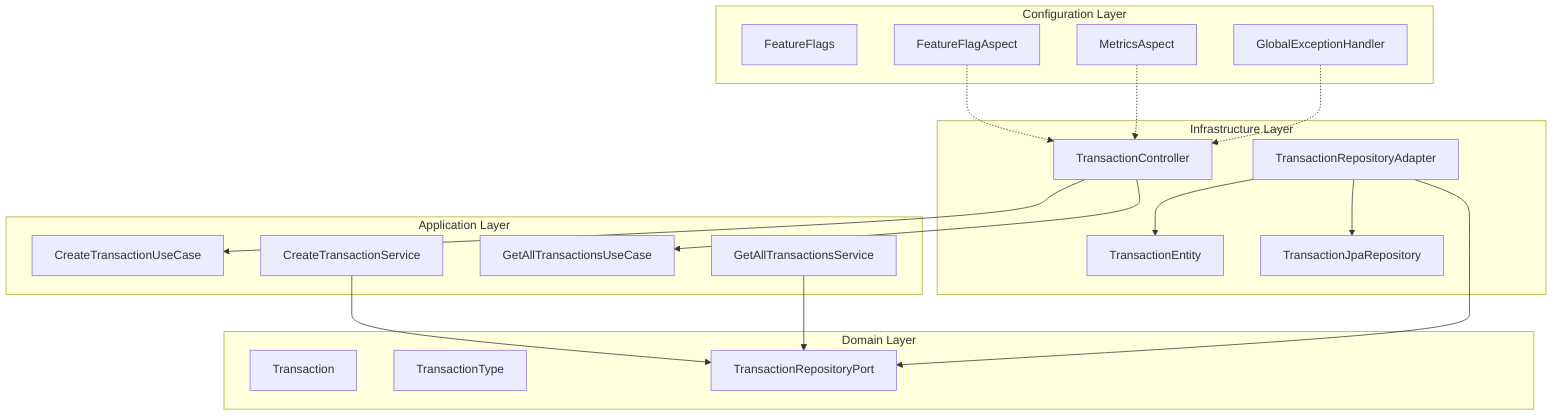 graph TB
    subgraph "Domain Layer"
        T[Transaction]
        TT[TransactionType]
        TRP[TransactionRepositoryPort]
    end
    
    subgraph "Application Layer"
        CTU[CreateTransactionUseCase]
        CTS[CreateTransactionService]
        GTU[GetAllTransactionsUseCase]
        GTS[GetAllTransactionsService]
    end
    
    subgraph "Infrastructure Layer"
        TC[TransactionController]
        TRA[TransactionRepositoryAdapter]
        TE[TransactionEntity]
        TJR[TransactionJpaRepository]
    end
    
    subgraph "Configuration Layer"
        FF[FeatureFlags]
        FFA[FeatureFlagAspect]
        MA[MetricsAspect]
        GEH[GlobalExceptionHandler]
    end
    
    %% Dependencies
    CTS --> TRP
    GTS --> TRP
    TC --> CTU
    TC --> GTU
    TRA --> TRP
    TRA --> TJR
    TRA --> TE
    
    %% Cross-cutting concerns
    FFA -.-> TC
    MA -.-> TC
    GEH -.-> TC